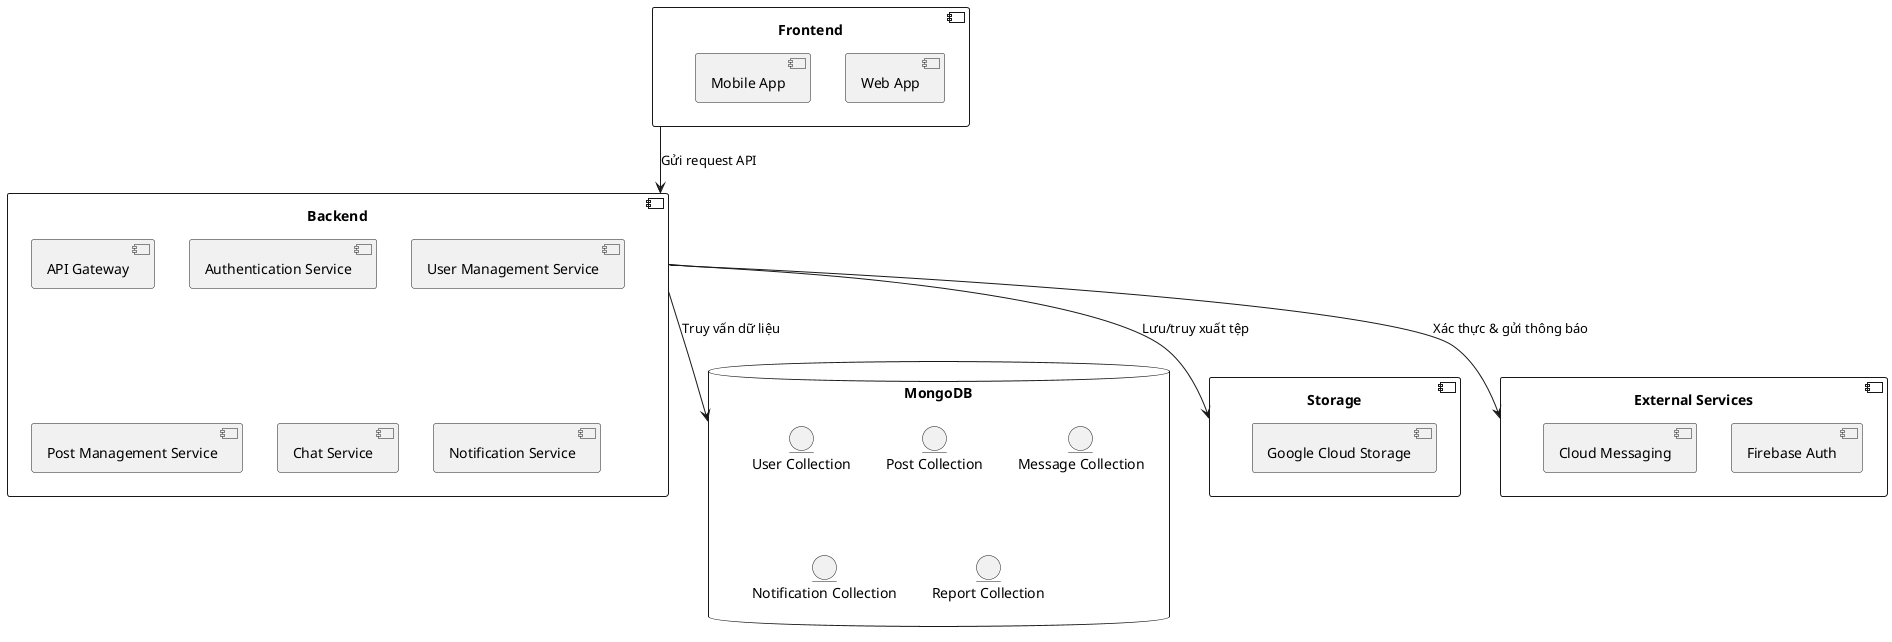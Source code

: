 @startuml
component "Frontend" as FE {
    component "Web App"
    component "Mobile App"
}

component "Backend" as BE {
    component "API Gateway"
    component "Authentication Service"
    component "User Management Service"
    component "Post Management Service"
    component "Chat Service"
    component "Notification Service"
}

database "MongoDB" as DB {
    entity "User Collection"
    entity "Post Collection"
    entity "Message Collection"
    entity "Notification Collection"
    entity "Report Collection"
}

component "Storage" {
    component "Google Cloud Storage"
}

component "External Services" {
    component "Firebase Auth"
    component "Cloud Messaging"
}

FE --> BE : "Gửi request API"
BE --> DB : "Truy vấn dữ liệu"
BE --> Storage : "Lưu/truy xuất tệp"
BE --> "External Services" : "Xác thực & gửi thông báo"

@enduml

